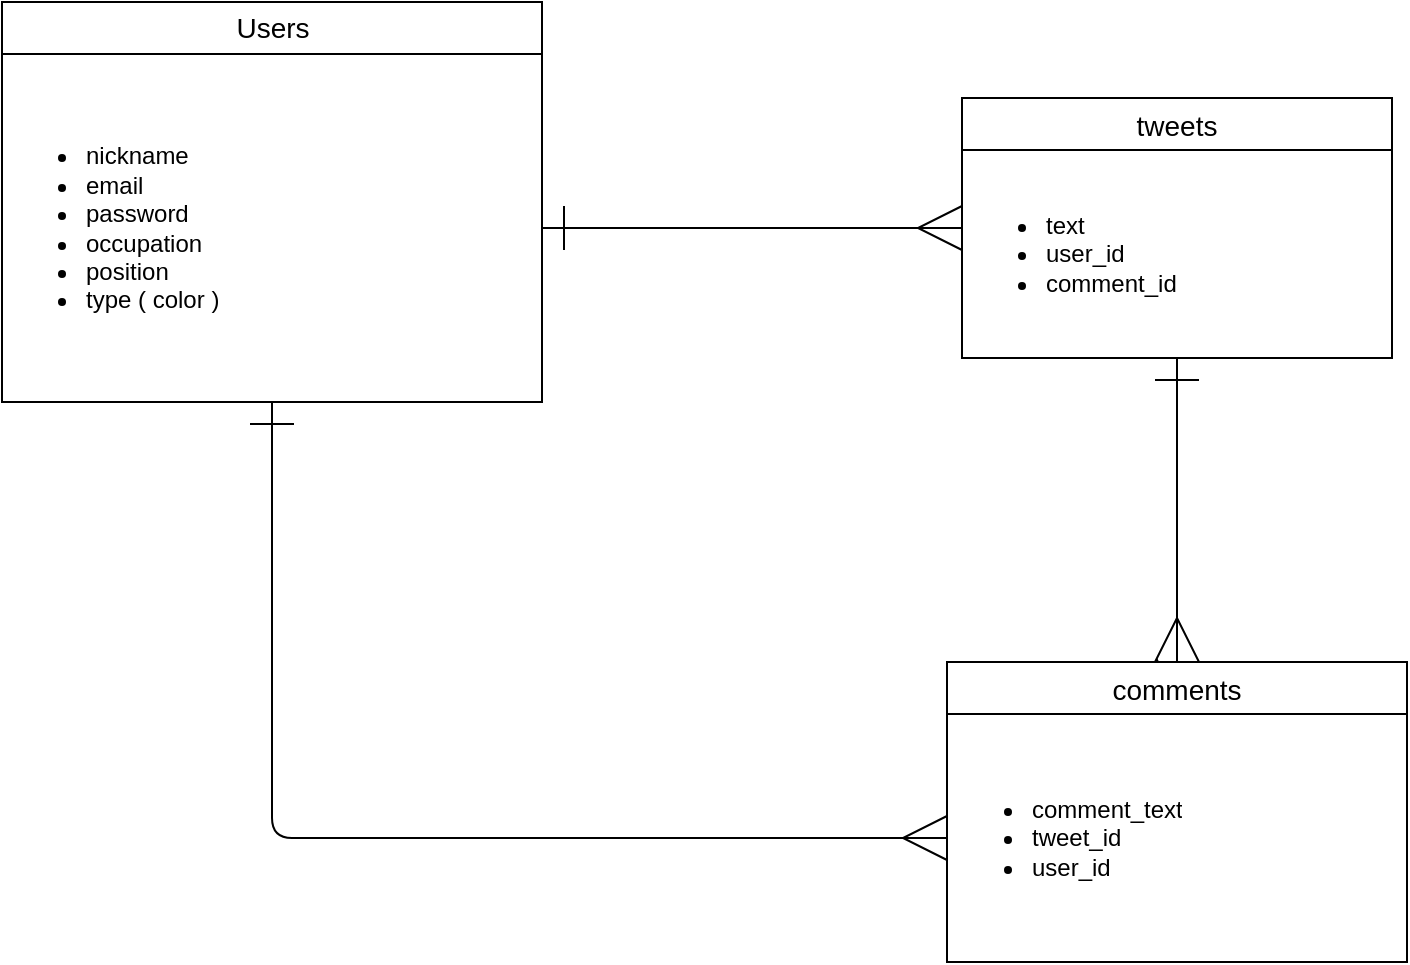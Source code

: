 <mxfile version="13.6.5">
    <diagram id="yQUfYpDZS2hRBwRTk93l" name="ページ1">
        <mxGraphModel dx="699" dy="585" grid="1" gridSize="10" guides="1" tooltips="1" connect="1" arrows="1" fold="1" page="1" pageScale="1" pageWidth="827" pageHeight="1169" math="0" shadow="0">
            <root>
                <mxCell id="0"/>
                <mxCell id="1" parent="0"/>
                <mxCell id="7" value="Users" style="swimlane;fontStyle=0;childLayout=stackLayout;horizontal=1;startSize=26;horizontalStack=0;resizeParent=1;resizeParentMax=0;resizeLast=0;collapsible=1;marginBottom=0;align=center;fontSize=14;html=1;" parent="1" vertex="1">
                    <mxGeometry x="70" y="50" width="270" height="200" as="geometry"/>
                </mxCell>
                <mxCell id="13" value="&lt;ul&gt;&lt;li&gt;nickname&lt;/li&gt;&lt;li&gt;email&lt;/li&gt;&lt;li&gt;password&lt;/li&gt;&lt;li&gt;occupation&lt;/li&gt;&lt;li&gt;position&lt;/li&gt;&lt;li&gt;type ( color )&lt;/li&gt;&lt;/ul&gt;" style="text;strokeColor=none;fillColor=none;html=1;whiteSpace=wrap;verticalAlign=middle;overflow=hidden;" parent="7" vertex="1">
                    <mxGeometry y="26" width="270" height="174" as="geometry"/>
                </mxCell>
                <mxCell id="31" style="edgeStyle=orthogonalEdgeStyle;curved=0;rounded=1;sketch=0;orthogonalLoop=1;jettySize=auto;html=1;startArrow=ERone;startFill=0;endArrow=ERmany;endFill=0;startSize=20;endSize=20;exitX=1;exitY=0.5;exitDx=0;exitDy=0;" parent="1" source="13" target="26" edge="1">
                    <mxGeometry relative="1" as="geometry">
                        <mxPoint x="205" y="250" as="sourcePoint"/>
                    </mxGeometry>
                </mxCell>
                <mxCell id="36" style="edgeStyle=orthogonalEdgeStyle;curved=0;rounded=1;sketch=0;orthogonalLoop=1;jettySize=auto;html=1;exitX=0.5;exitY=1;exitDx=0;exitDy=0;entryX=0.5;entryY=0;entryDx=0;entryDy=0;startArrow=ERone;startFill=0;startSize=20;endArrow=ERmany;endFill=0;endSize=20;" parent="1" source="30" target="32" edge="1">
                    <mxGeometry relative="1" as="geometry"/>
                </mxCell>
                <mxCell id="40" style="edgeStyle=orthogonalEdgeStyle;curved=0;rounded=1;sketch=0;orthogonalLoop=1;jettySize=auto;html=1;exitX=0.5;exitY=1;exitDx=0;exitDy=0;entryX=0;entryY=0.5;entryDx=0;entryDy=0;startArrow=ERone;startFill=0;startSize=20;endArrow=ERmany;endFill=0;endSize=20;" parent="1" source="13" target="38" edge="1">
                    <mxGeometry relative="1" as="geometry"/>
                </mxCell>
                <mxCell id="43" style="edgeStyle=orthogonalEdgeStyle;rounded=0;orthogonalLoop=1;jettySize=auto;html=1;exitX=0.5;exitY=0;exitDx=0;exitDy=0;entryX=0.457;entryY=-0.013;entryDx=0;entryDy=0;entryPerimeter=0;" parent="1" source="32" target="32" edge="1">
                    <mxGeometry relative="1" as="geometry"/>
                </mxCell>
                <mxCell id="26" value="tweets" style="swimlane;fontStyle=0;childLayout=stackLayout;horizontal=1;startSize=26;horizontalStack=0;resizeParent=1;resizeParentMax=0;resizeLast=0;collapsible=1;marginBottom=0;align=center;fontSize=14;rounded=0;sketch=0;" parent="1" vertex="1">
                    <mxGeometry x="550" y="98" width="215" height="130" as="geometry"/>
                </mxCell>
                <mxCell id="30" value="&lt;ul&gt;&lt;li&gt;text&lt;/li&gt;&lt;li&gt;user_id&lt;/li&gt;&lt;li&gt;comment_id&lt;/li&gt;&lt;/ul&gt;" style="text;strokeColor=none;fillColor=none;html=1;whiteSpace=wrap;verticalAlign=middle;overflow=hidden;rounded=0;sketch=0;" parent="26" vertex="1">
                    <mxGeometry y="26" width="215" height="104" as="geometry"/>
                </mxCell>
                <mxCell id="32" value="comments" style="swimlane;fontStyle=0;childLayout=stackLayout;horizontal=1;startSize=26;horizontalStack=0;resizeParent=1;resizeParentMax=0;resizeLast=0;collapsible=1;marginBottom=0;align=center;fontSize=14;rounded=0;sketch=0;" parent="1" vertex="1">
                    <mxGeometry x="542.5" y="380" width="230" height="150" as="geometry"/>
                </mxCell>
                <mxCell id="38" value="&lt;ul&gt;&lt;li&gt;comment_text&lt;/li&gt;&lt;li&gt;tweet_id&lt;/li&gt;&lt;li&gt;user_id&lt;/li&gt;&lt;/ul&gt;" style="text;strokeColor=none;fillColor=none;html=1;whiteSpace=wrap;verticalAlign=middle;overflow=hidden;rounded=0;sketch=0;" parent="32" vertex="1">
                    <mxGeometry y="26" width="230" height="124" as="geometry"/>
                </mxCell>
            </root>
        </mxGraphModel>
    </diagram>
</mxfile>